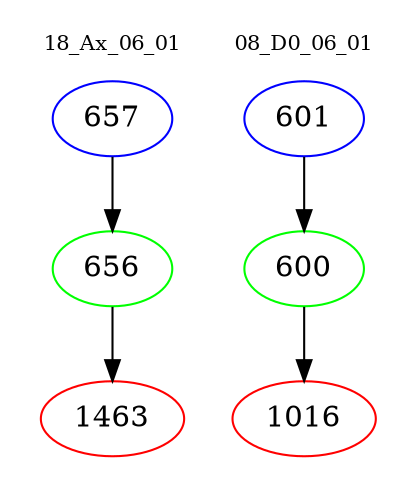 digraph{
subgraph cluster_0 {
color = white
label = "18_Ax_06_01";
fontsize=10;
T0_657 [label="657", color="blue"]
T0_657 -> T0_656 [color="black"]
T0_656 [label="656", color="green"]
T0_656 -> T0_1463 [color="black"]
T0_1463 [label="1463", color="red"]
}
subgraph cluster_1 {
color = white
label = "08_D0_06_01";
fontsize=10;
T1_601 [label="601", color="blue"]
T1_601 -> T1_600 [color="black"]
T1_600 [label="600", color="green"]
T1_600 -> T1_1016 [color="black"]
T1_1016 [label="1016", color="red"]
}
}
